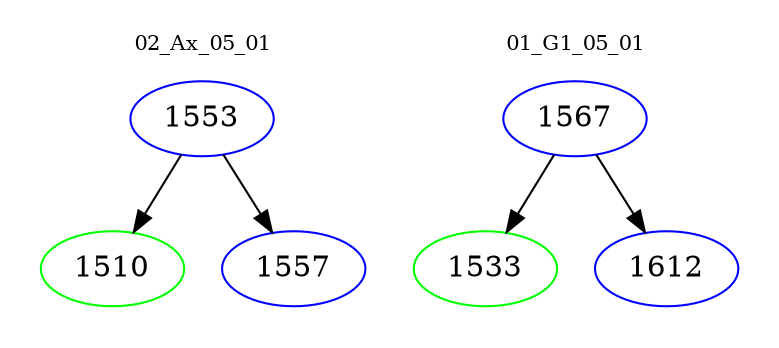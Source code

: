 digraph{
subgraph cluster_0 {
color = white
label = "02_Ax_05_01";
fontsize=10;
T0_1553 [label="1553", color="blue"]
T0_1553 -> T0_1510 [color="black"]
T0_1510 [label="1510", color="green"]
T0_1553 -> T0_1557 [color="black"]
T0_1557 [label="1557", color="blue"]
}
subgraph cluster_1 {
color = white
label = "01_G1_05_01";
fontsize=10;
T1_1567 [label="1567", color="blue"]
T1_1567 -> T1_1533 [color="black"]
T1_1533 [label="1533", color="green"]
T1_1567 -> T1_1612 [color="black"]
T1_1612 [label="1612", color="blue"]
}
}
